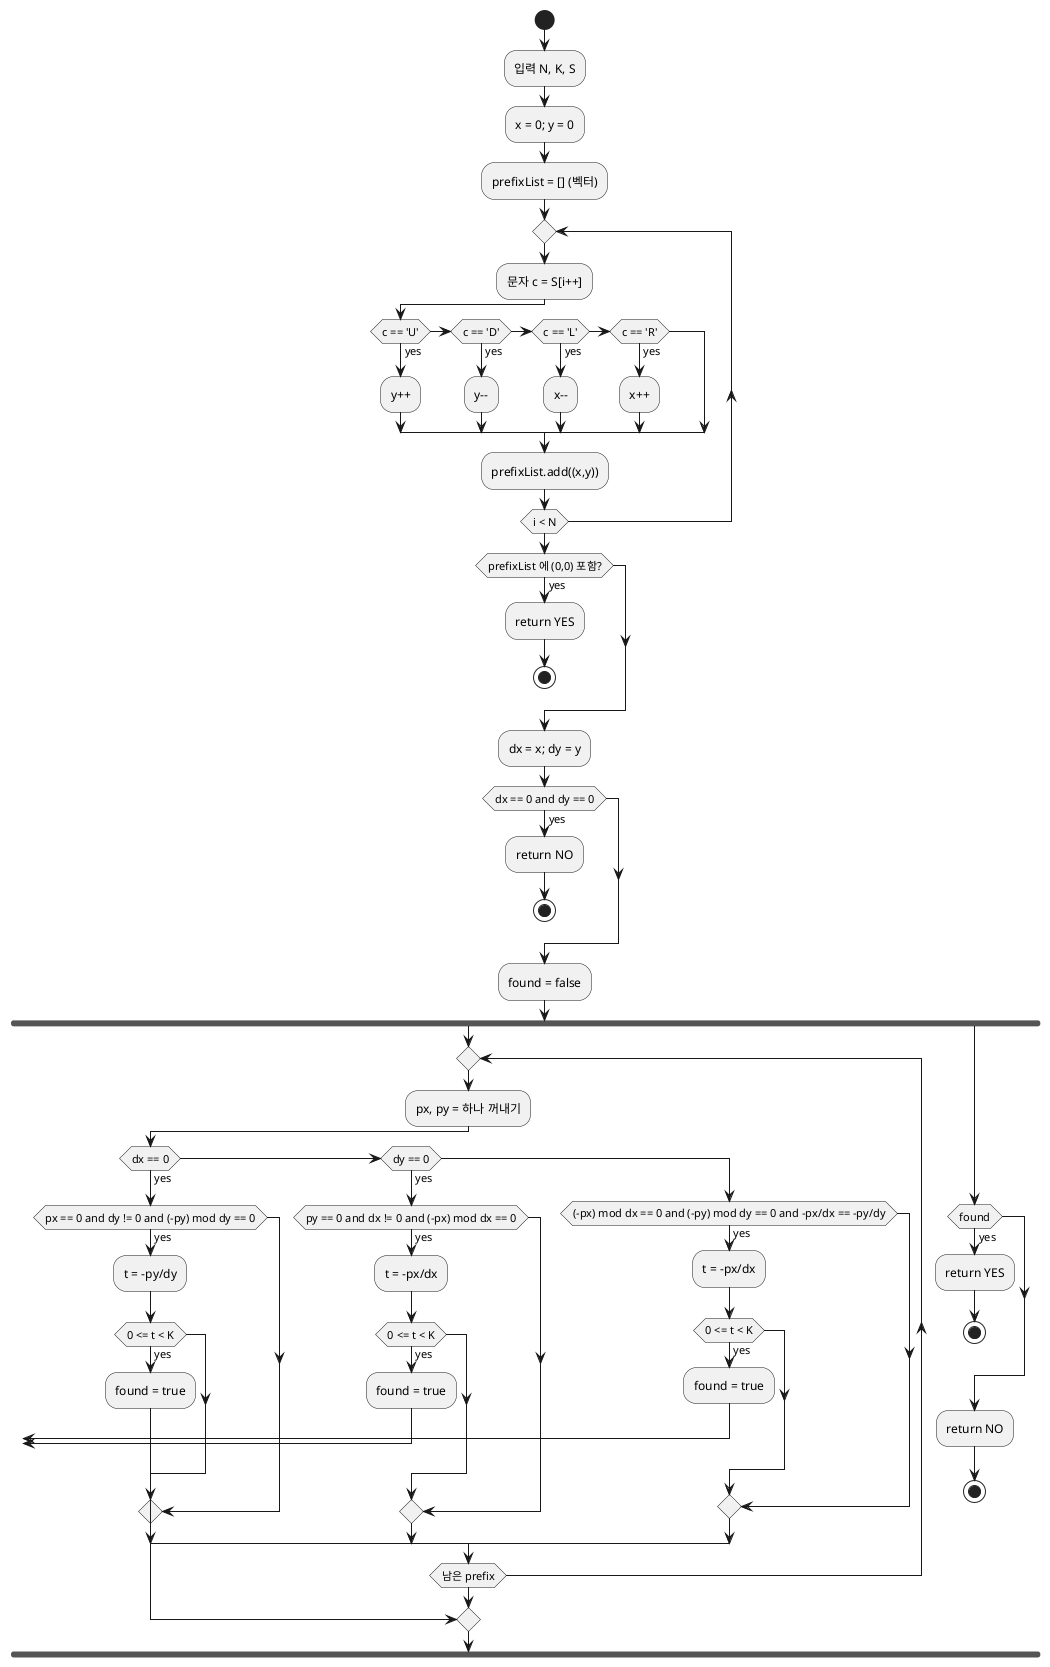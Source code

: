 @startuml tD
' smetana 레이아웃 사용
!pragma layout smetana

start

:입력 N, K, S;

' 1) 한 사이클 내 모든 위치 계산
:x = 0; y = 0;
:prefixList = [] (벡터);
repeat
  :문자 c = S[i++];
  if (c == 'U') then (yes)
    :y++;
  elseif (c == 'D') then (yes)
    :y--;
  elseif (c == 'L') then (yes)
    :x--;
  elseif (c == 'R') then (yes)
    :x++;
  endif
  :prefixList.add((x,y));
repeat while (i < N)

' 2) 첫 사이클 내에서 원점 방문 체크
if (prefixList 에 (0,0) 포함?) then (yes)
  :return YES;
  stop
endif

' 3) 순 이동량 계산
:dx = x; dy = y;

' 4) 순 이동량이 (0,0)이면 이후 반복해도 변화 없음
if (dx == 0 and dy == 0) then (yes)
  :return NO;
  stop
endif

' 5) 각 prefix 위치마다 t 해를 검사
:found = false;
fork
  repeat
    :px, py = 하나 꺼내기;
    if (dx == 0) then (yes)
      if (px == 0 and dy != 0 and (-py) mod dy == 0) then (yes)
        :t = -py/dy;
        if (0 <= t < K) then (yes)
          :found = true;
          break
        endif
      endif
    elseif (dy == 0) then (yes)
      if (py == 0 and dx != 0 and (-px) mod dx == 0) then (yes)
        :t = -px/dx;
        if (0 <= t < K) then (yes)
          :found = true;
          break
        endif
      endif
    else
      if ((-px) mod dx == 0 and (-py) mod dy == 0 and -px/dx == -py/dy) then (yes)
        :t = -px/dx;
        if (0 <= t < K) then (yes)
          :found = true;
          break
        endif
      endif
    endif
  repeat while (남은 prefix)
fork again

if (found) then (yes)
  :return YES;
  stop
endif

:return NO;
stop

@enduml
